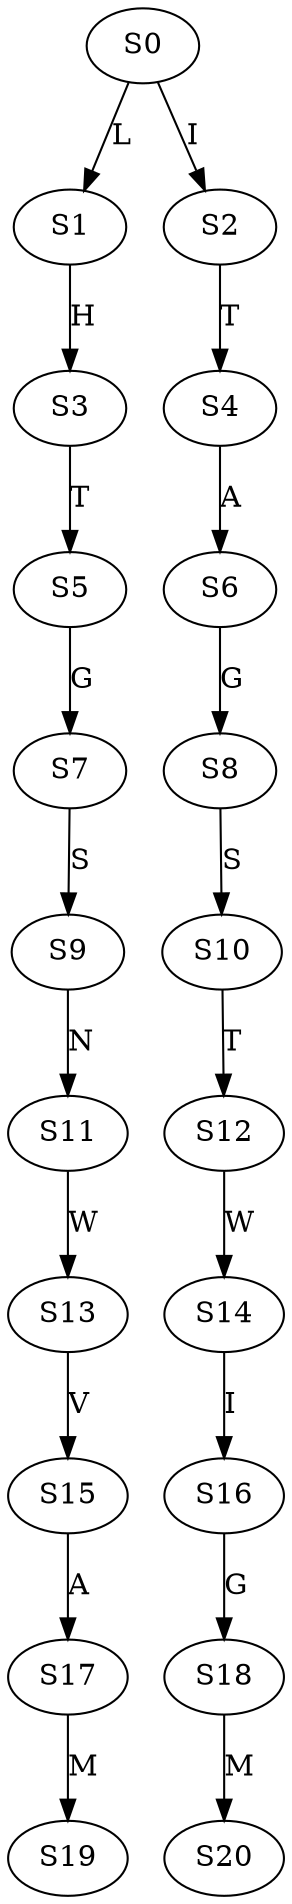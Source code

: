 strict digraph  {
	S0 -> S1 [ label = L ];
	S0 -> S2 [ label = I ];
	S1 -> S3 [ label = H ];
	S2 -> S4 [ label = T ];
	S3 -> S5 [ label = T ];
	S4 -> S6 [ label = A ];
	S5 -> S7 [ label = G ];
	S6 -> S8 [ label = G ];
	S7 -> S9 [ label = S ];
	S8 -> S10 [ label = S ];
	S9 -> S11 [ label = N ];
	S10 -> S12 [ label = T ];
	S11 -> S13 [ label = W ];
	S12 -> S14 [ label = W ];
	S13 -> S15 [ label = V ];
	S14 -> S16 [ label = I ];
	S15 -> S17 [ label = A ];
	S16 -> S18 [ label = G ];
	S17 -> S19 [ label = M ];
	S18 -> S20 [ label = M ];
}
